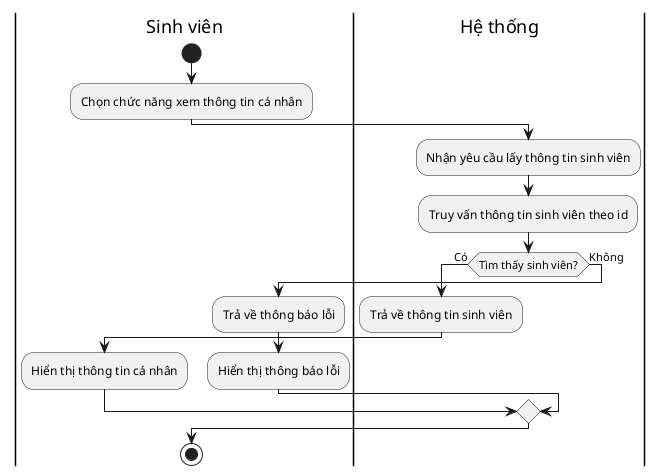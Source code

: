 @startuml
' Activity Diagram: Xem thông tin cá nhân (Sinh viên)
|Sinh viên|
start
:Chọn chức năng xem thông tin cá nhân;
|Hệ thống|
:Nhận yêu cầu lấy thông tin sinh viên;
:Truy vấn thông tin sinh viên theo id;
if (Tìm thấy sinh viên?) then (Có)
  :Trả về thông tin sinh viên;
  |Sinh viên|
  :Hiển thị thông tin cá nhân;
else (Không)
  :Trả về thông báo lỗi;
  |Sinh viên|
  :Hiển thị thông báo lỗi;
endif
stop
@enduml
